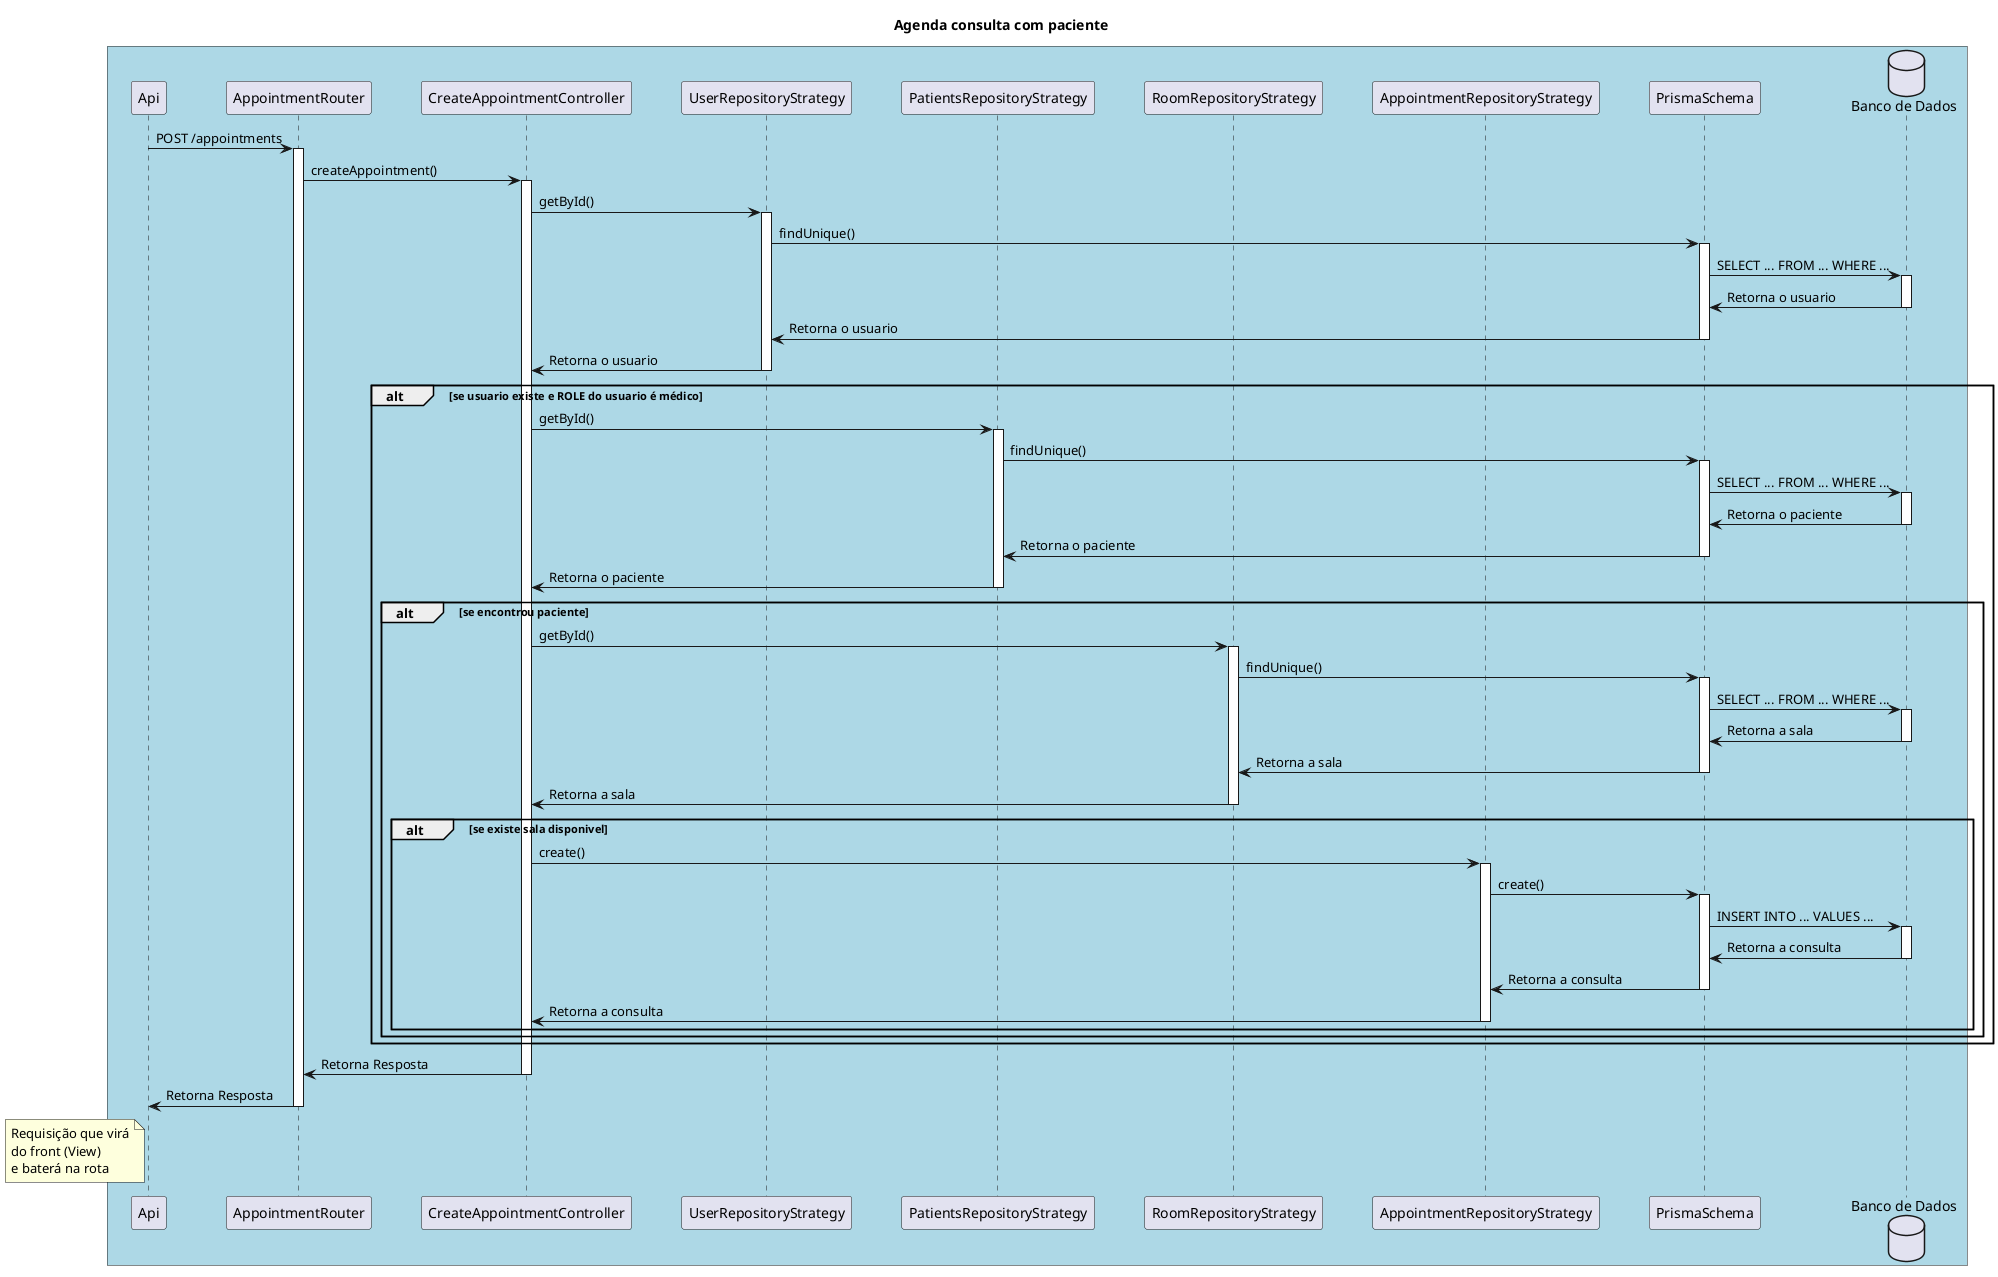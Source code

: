 @startuml
skinparam participantPadding 20
skinparam boxPadding 10

title "Agenda consulta com paciente"

box #LightBlue
participant "Api" as A
participant "AppointmentRouter" as R
participant "CreateAppointmentController" as C
participant "UserRepositoryStrategy" as URP
participant "PatientsRepositoryStrategy" as PRP
participant "RoomRepositoryStrategy" as RRP
participant "AppointmentRepositoryStrategy" as ARP
participant "PrismaSchema" as PS
database "Banco de Dados" as DB

A -> R: POST /appointments
activate R
R -> C: createAppointment()
activate C

C -> URP: getById()
activate URP
URP -> PS: findUnique()
activate PS
PS -> DB: SELECT ... FROM ... WHERE ...
activate DB
DB -> PS: Retorna o usuario
deactivate DB
PS -> URP: Retorna o usuario
deactivate PS
URP -> C: Retorna o usuario
deactivate URP

alt se usuario existe e ROLE do usuario é médico
    C -> PRP: getById()
    activate PRP
    PRP -> PS: findUnique()
    activate PS
    PS -> DB: SELECT ... FROM ... WHERE ...
    activate DB
    DB -> PS: Retorna o paciente
    deactivate DB
    PS -> PRP: Retorna o paciente
    deactivate PS
    PRP -> C: Retorna o paciente
    deactivate PRP

    alt se encontrou paciente
        C -> RRP: getById()
        activate RRP
        RRP -> PS: findUnique()
        activate PS
        PS -> DB: SELECT ... FROM ... WHERE ...
        activate DB
        DB -> PS: Retorna a sala
        deactivate DB
        PS -> RRP: Retorna a sala
        deactivate PS
        RRP -> C: Retorna a sala
        deactivate RRP

        alt se existe sala disponivel
            C -> ARP: create()
            activate ARP
            ARP -> PS: create()
            activate PS
            PS -> DB: INSERT INTO ... VALUES ...
            activate DB
            DB -> PS: Retorna a consulta
            deactivate DB
            PS -> ARP: Retorna a consulta
            deactivate PS
            ARP -> C: Retorna a consulta
            deactivate ARP
        end
    end
end


'Retorna resposta'
C -> R: Retorna Resposta
deactivate C
R -> A: Retorna Resposta
deactivate R

note left of A
    Requisição que virá
    do front (View)
    e baterá na rota
    '/appointments'.
end note


@enduml

